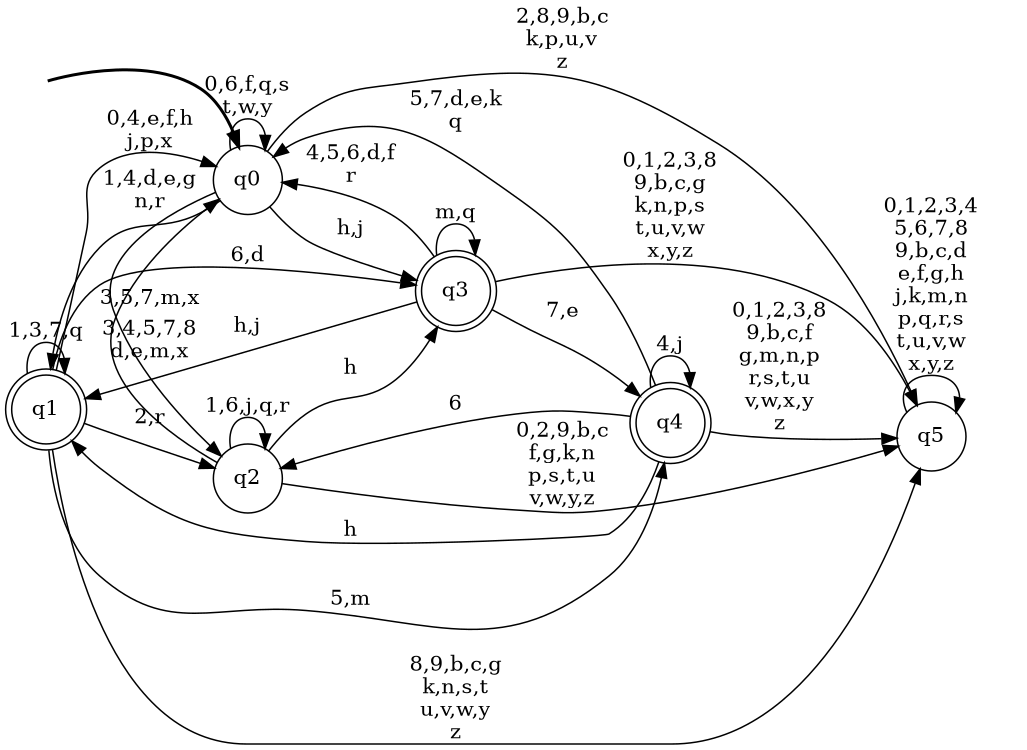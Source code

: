 digraph BlueStar {
__start0 [style = invis, shape = none, label = "", width = 0, height = 0];

rankdir=LR;
size="8,5";

s0 [style="filled", color="black", fillcolor="white" shape="circle", label="q0"];
s1 [style="rounded,filled", color="black", fillcolor="white" shape="doublecircle", label="q1"];
s2 [style="filled", color="black", fillcolor="white" shape="circle", label="q2"];
s3 [style="rounded,filled", color="black", fillcolor="white" shape="doublecircle", label="q3"];
s4 [style="rounded,filled", color="black", fillcolor="white" shape="doublecircle", label="q4"];
s5 [style="filled", color="black", fillcolor="white" shape="circle", label="q5"];
subgraph cluster_main { 
	graph [pad=".75", ranksep="0.15", nodesep="0.15"];
	 style=invis; 
	__start0 -> s0 [penwidth=2];
}
s0 -> s0 [label="0,6,f,q,s\nt,w,y"];
s0 -> s1 [label="1,4,d,e,g\nn,r"];
s0 -> s2 [label="3,5,7,m,x"];
s0 -> s3 [label="h,j"];
s0 -> s5 [label="2,8,9,b,c\nk,p,u,v\nz"];
s1 -> s0 [label="0,4,e,f,h\nj,p,x"];
s1 -> s1 [label="1,3,7,q"];
s1 -> s2 [label="2,r"];
s1 -> s3 [label="6,d"];
s1 -> s4 [label="5,m"];
s1 -> s5 [label="8,9,b,c,g\nk,n,s,t\nu,v,w,y\nz"];
s2 -> s0 [label="3,4,5,7,8\nd,e,m,x"];
s2 -> s2 [label="1,6,j,q,r"];
s2 -> s3 [label="h"];
s2 -> s5 [label="0,2,9,b,c\nf,g,k,n\np,s,t,u\nv,w,y,z"];
s3 -> s0 [label="4,5,6,d,f\nr"];
s3 -> s1 [label="h,j"];
s3 -> s3 [label="m,q"];
s3 -> s4 [label="7,e"];
s3 -> s5 [label="0,1,2,3,8\n9,b,c,g\nk,n,p,s\nt,u,v,w\nx,y,z"];
s4 -> s0 [label="5,7,d,e,k\nq"];
s4 -> s1 [label="h"];
s4 -> s2 [label="6"];
s4 -> s4 [label="4,j"];
s4 -> s5 [label="0,1,2,3,8\n9,b,c,f\ng,m,n,p\nr,s,t,u\nv,w,x,y\nz"];
s5 -> s5 [label="0,1,2,3,4\n5,6,7,8\n9,b,c,d\ne,f,g,h\nj,k,m,n\np,q,r,s\nt,u,v,w\nx,y,z"];

}